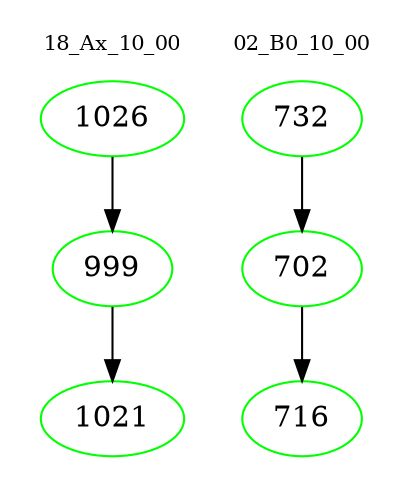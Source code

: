 digraph{
subgraph cluster_0 {
color = white
label = "18_Ax_10_00";
fontsize=10;
T0_1026 [label="1026", color="green"]
T0_1026 -> T0_999 [color="black"]
T0_999 [label="999", color="green"]
T0_999 -> T0_1021 [color="black"]
T0_1021 [label="1021", color="green"]
}
subgraph cluster_1 {
color = white
label = "02_B0_10_00";
fontsize=10;
T1_732 [label="732", color="green"]
T1_732 -> T1_702 [color="black"]
T1_702 [label="702", color="green"]
T1_702 -> T1_716 [color="black"]
T1_716 [label="716", color="green"]
}
}
